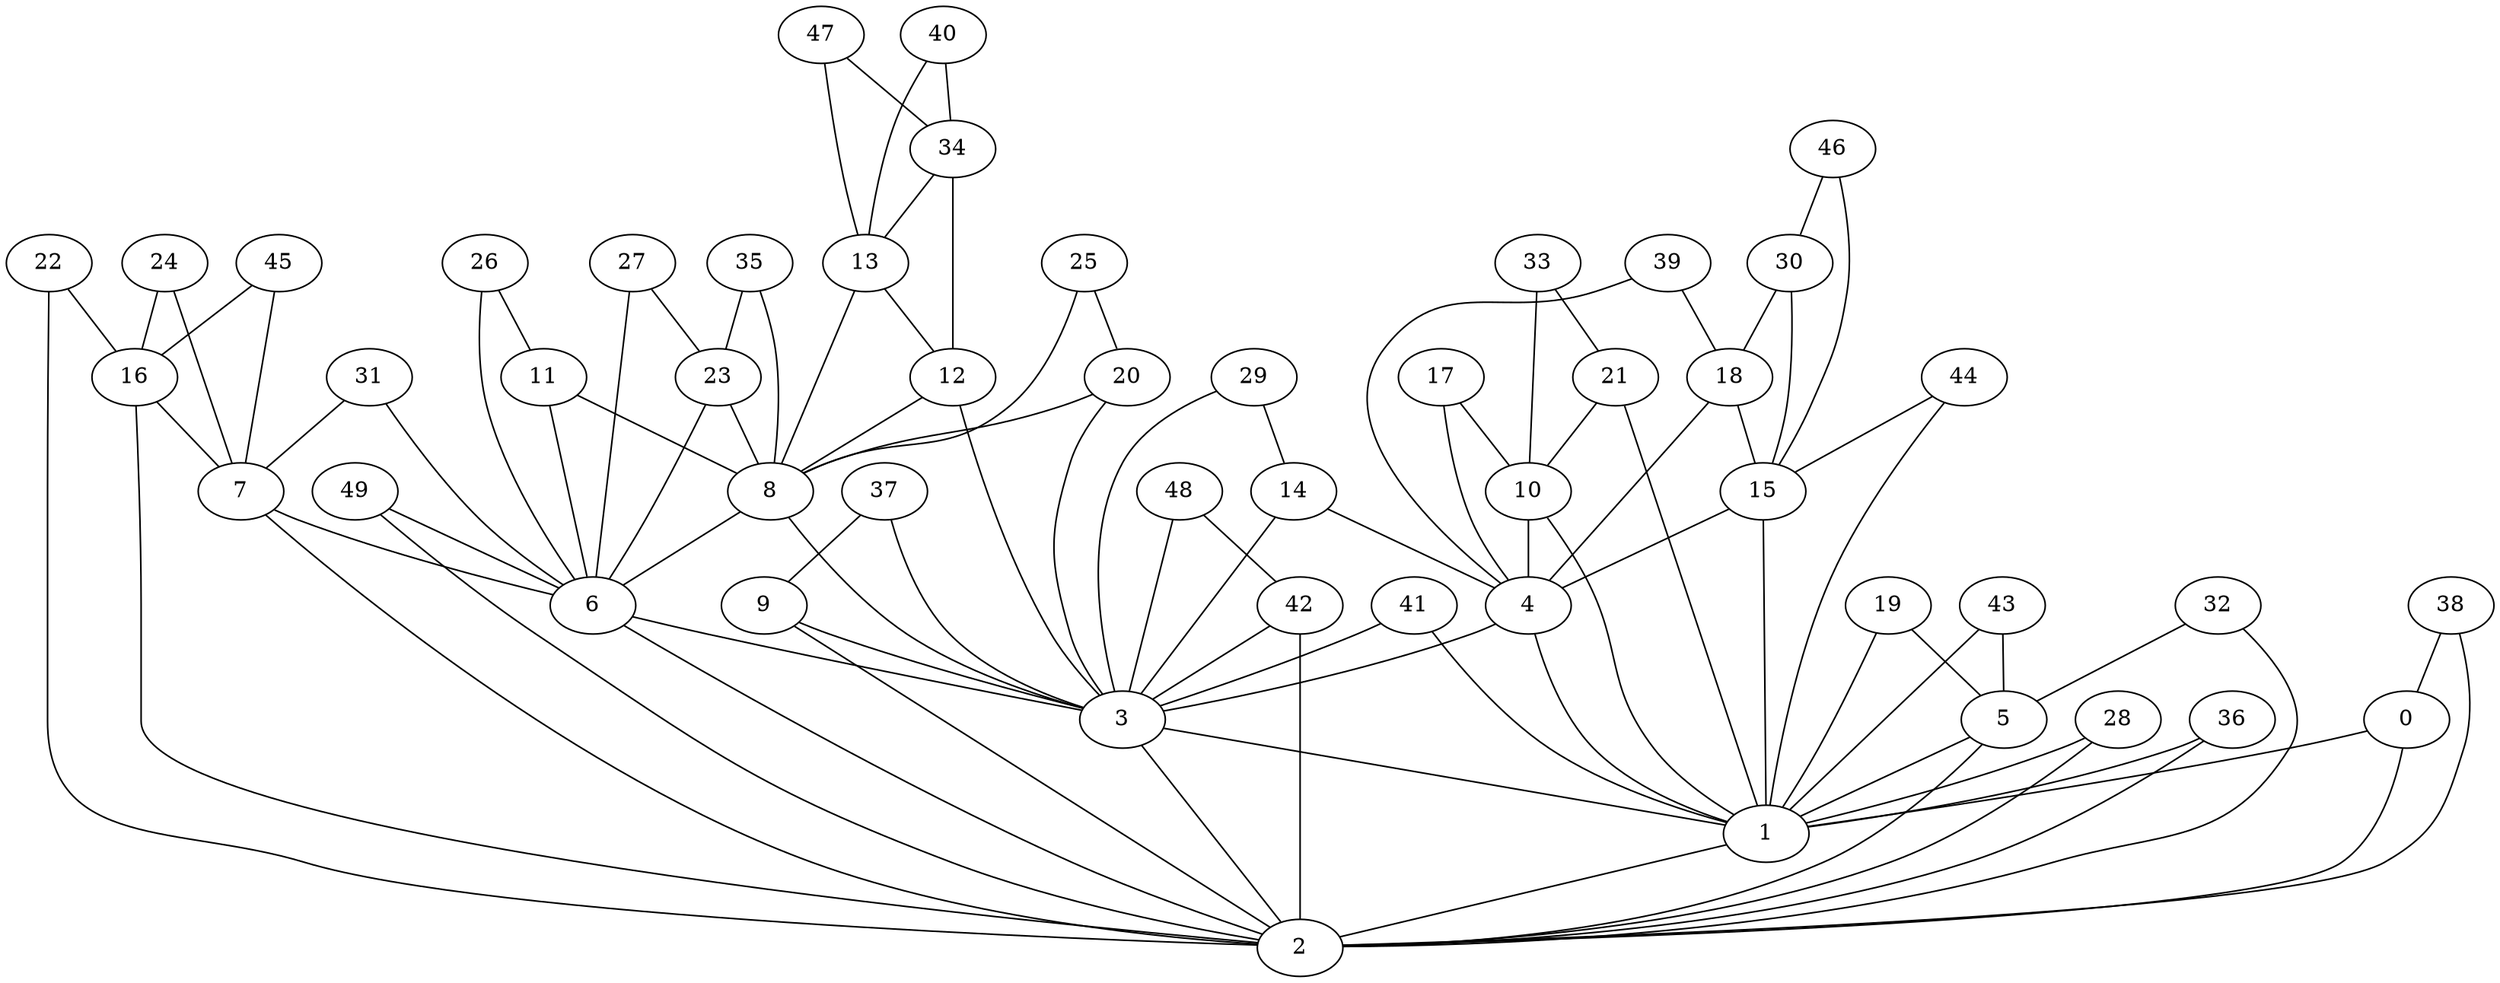 graph G {
  0;
  1;
  2;
  3;
  4;
  5;
  6;
  7;
  8;
  9;
  10;
  11;
  12;
  13;
  14;
  15;
  16;
  17;
  18;
  19;
  20;
  21;
  22;
  23;
  24;
  25;
  26;
  27;
  28;
  29;
  30;
  31;
  32;
  33;
  34;
  35;
  36;
  37;
  38;
  39;
  40;
  41;
  42;
  43;
  44;
  45;
  46;
  47;
  48;
  49;
   0 -- 1;
   1 -- 2;
   2 -- 0;
   3 -- 1;
   3 -- 2;
   4 -- 3;
   4 -- 1;
   5 -- 1;
   5 -- 2;
   6 -- 3;
   6 -- 2;
   7 -- 6;
   7 -- 2;
   8 -- 6;
   8 -- 3;
   9 -- 3;
   9 -- 2;
   10 -- 4;
   10 -- 1;
   11 -- 8;
   11 -- 6;
   12 -- 8;
   12 -- 3;
   13 -- 12;
   13 -- 8;
   14 -- 4;
   14 -- 3;
   15 -- 4;
   15 -- 1;
   16 -- 7;
   16 -- 2;
   17 -- 10;
   17 -- 4;
   18 -- 15;
   18 -- 4;
   19 -- 5;
   19 -- 1;
   20 -- 8;
   20 -- 3;
   21 -- 10;
   21 -- 1;
   22 -- 16;
   22 -- 2;
   23 -- 8;
   23 -- 6;
   24 -- 16;
   24 -- 7;
   25 -- 20;
   25 -- 8;
   26 -- 11;
   26 -- 6;
   27 -- 23;
   27 -- 6;
   28 -- 1;
   28 -- 2;
   29 -- 14;
   29 -- 3;
   30 -- 18;
   30 -- 15;
   31 -- 7;
   31 -- 6;
   32 -- 5;
   32 -- 2;
   33 -- 21;
   33 -- 10;
   34 -- 13;
   34 -- 12;
   35 -- 23;
   35 -- 8;
   36 -- 1;
   36 -- 2;
   37 -- 9;
   37 -- 3;
   38 -- 2;
   38 -- 0;
   39 -- 18;
   39 -- 4;
   40 -- 34;
   40 -- 13;
   41 -- 3;
   41 -- 1;
   42 -- 3;
   42 -- 2;
   43 -- 5;
   43 -- 1;
   44 -- 15;
   44 -- 1;
   45 -- 16;
   45 -- 7;
   46 -- 30;
   46 -- 15;
   47 -- 34;
   47 -- 13;
   48 -- 42;
   48 -- 3;
   49 -- 6;
   49 -- 2;
}
